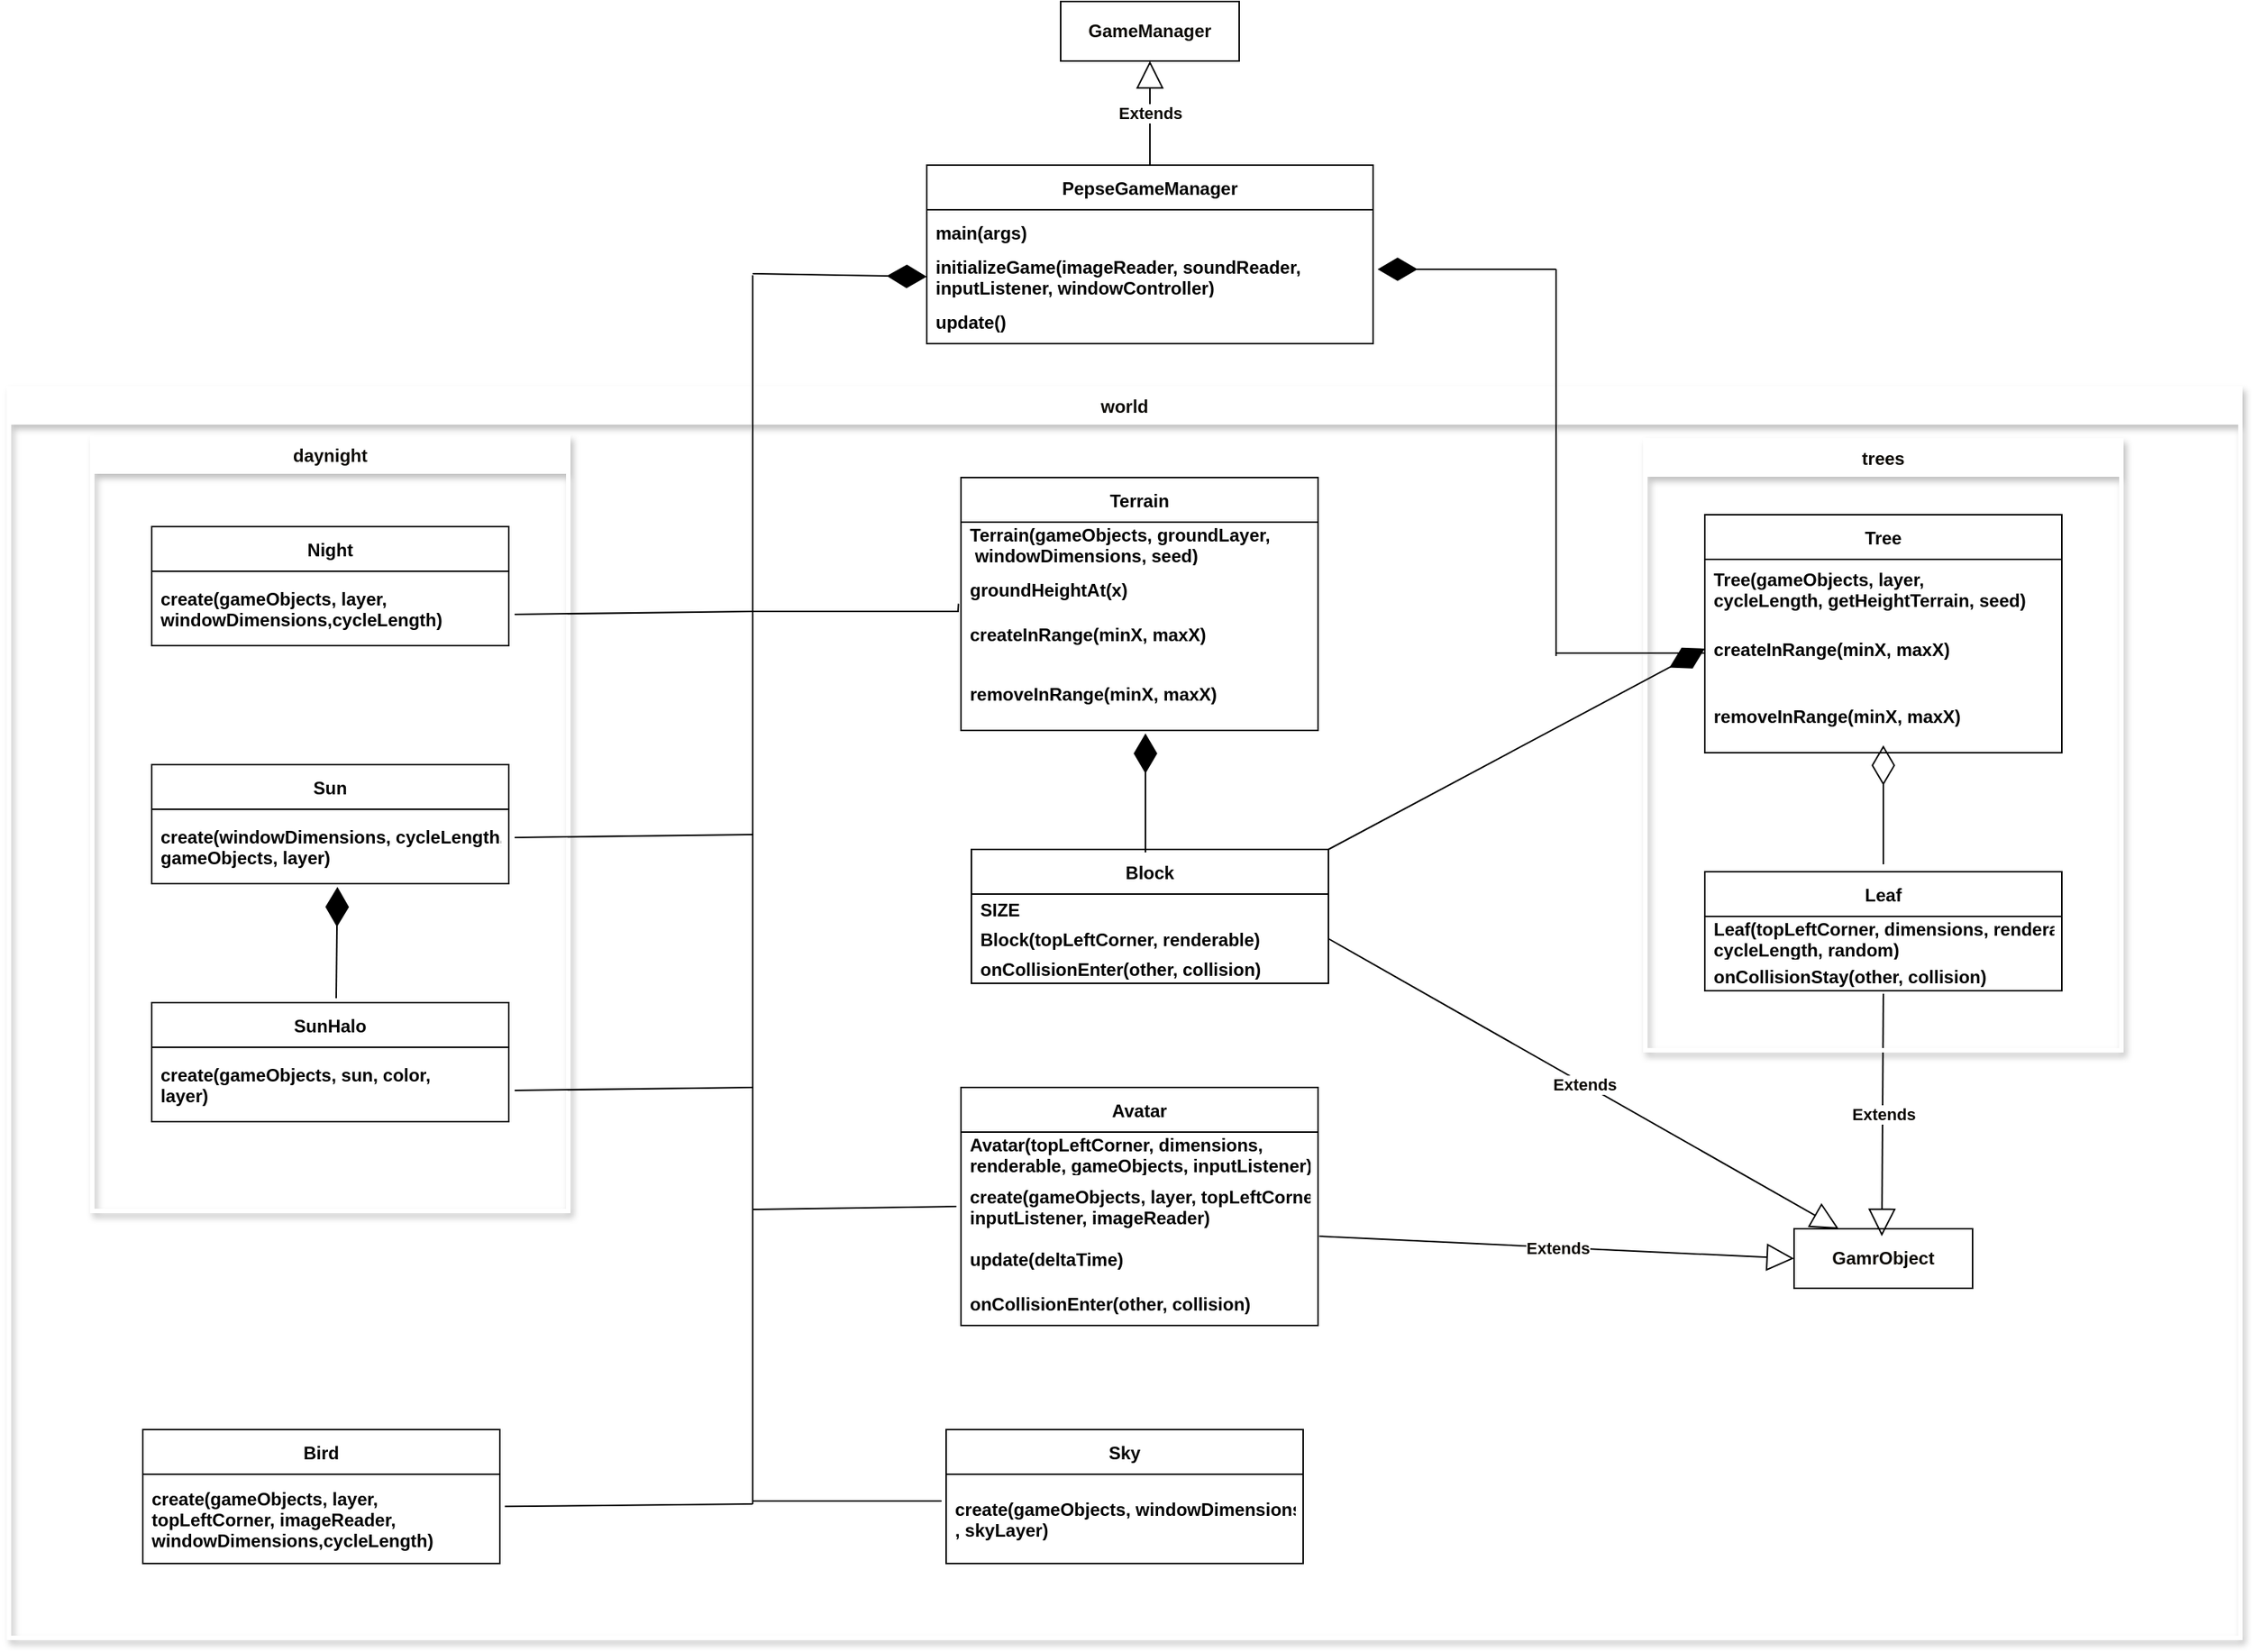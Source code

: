 <mxfile version="16.1.4" type="device"><diagram id="b-ee1KuheMHLY6xVXzew" name="Page-1"><mxGraphModel dx="1093" dy="576" grid="1" gridSize="10" guides="1" tooltips="1" connect="1" arrows="1" fold="1" page="1" pageScale="1" pageWidth="1169" pageHeight="1654" math="0" shadow="0"><root><mxCell id="0"/><mxCell id="1" parent="0"/><mxCell id="-8qX1aJTy5JbBBvmHkSx-2" value="PepseGameManager" style="swimlane;fontStyle=1;childLayout=stackLayout;horizontal=1;startSize=30;horizontalStack=0;resizeParent=1;resizeParentMax=0;resizeLast=0;collapsible=1;marginBottom=0;" parent="1" vertex="1"><mxGeometry x="1007" y="340" width="300" height="120" as="geometry"/></mxCell><mxCell id="-8qX1aJTy5JbBBvmHkSx-3" value="main(args)" style="text;strokeColor=none;fillColor=none;align=left;verticalAlign=middle;spacingLeft=4;spacingRight=4;overflow=hidden;points=[[0,0.5],[1,0.5]];portConstraint=eastwest;rotatable=0;fontStyle=1" parent="-8qX1aJTy5JbBBvmHkSx-2" vertex="1"><mxGeometry y="30" width="300" height="30" as="geometry"/></mxCell><mxCell id="-8qX1aJTy5JbBBvmHkSx-4" value="initializeGame(imageReader, soundReader,&#10;inputListener, windowController)" style="text;strokeColor=none;fillColor=none;align=left;verticalAlign=middle;spacingLeft=4;spacingRight=4;overflow=hidden;points=[[0,0.5],[1,0.5]];portConstraint=eastwest;rotatable=0;fontStyle=1" parent="-8qX1aJTy5JbBBvmHkSx-2" vertex="1"><mxGeometry y="60" width="300" height="30" as="geometry"/></mxCell><mxCell id="-8qX1aJTy5JbBBvmHkSx-5" value="update()" style="text;strokeColor=none;fillColor=none;align=left;verticalAlign=middle;spacingLeft=4;spacingRight=4;overflow=hidden;points=[[0,0.5],[1,0.5]];portConstraint=eastwest;rotatable=0;fontStyle=1" parent="-8qX1aJTy5JbBBvmHkSx-2" vertex="1"><mxGeometry y="90" width="300" height="30" as="geometry"/></mxCell><mxCell id="-8qX1aJTy5JbBBvmHkSx-8" value="&lt;font color=&quot;#0d0a05&quot;&gt;GameManager&lt;/font&gt;" style="rounded=0;whiteSpace=wrap;html=1;fontStyle=1" parent="1" vertex="1"><mxGeometry x="1097" y="230" width="120" height="40" as="geometry"/></mxCell><mxCell id="-8qX1aJTy5JbBBvmHkSx-31" value="Extends" style="endArrow=block;endSize=16;endFill=0;html=1;rounded=0;fontColor=#0D0A05;exitX=0.5;exitY=0;exitDx=0;exitDy=0;entryX=0.5;entryY=1;entryDx=0;entryDy=0;fontStyle=1" parent="1" source="-8qX1aJTy5JbBBvmHkSx-2" target="-8qX1aJTy5JbBBvmHkSx-8" edge="1"><mxGeometry width="160" relative="1" as="geometry"><mxPoint x="1013" y="270" as="sourcePoint"/><mxPoint x="1143" y="280" as="targetPoint"/></mxGeometry></mxCell><mxCell id="-8qX1aJTy5JbBBvmHkSx-37" value="Terrain" style="swimlane;fontStyle=1;childLayout=stackLayout;horizontal=1;startSize=30;horizontalStack=0;resizeParent=1;resizeParentMax=0;resizeLast=0;collapsible=1;marginBottom=0;" parent="1" vertex="1"><mxGeometry x="1030" y="550" width="240" height="170" as="geometry"/></mxCell><mxCell id="-8qX1aJTy5JbBBvmHkSx-38" value="Terrain(gameObjects, groundLayer,&#10; windowDimensions, seed)" style="text;strokeColor=none;fillColor=none;align=left;verticalAlign=middle;spacingLeft=4;spacingRight=4;overflow=hidden;points=[[0,0.5],[1,0.5]];portConstraint=eastwest;rotatable=0;fontStyle=1" parent="-8qX1aJTy5JbBBvmHkSx-37" vertex="1"><mxGeometry y="30" width="240" height="30" as="geometry"/></mxCell><mxCell id="-8qX1aJTy5JbBBvmHkSx-39" value="groundHeightAt(x)" style="text;strokeColor=none;fillColor=none;align=left;verticalAlign=middle;spacingLeft=4;spacingRight=4;overflow=hidden;points=[[0,0.5],[1,0.5]];portConstraint=eastwest;rotatable=0;fontStyle=1" parent="-8qX1aJTy5JbBBvmHkSx-37" vertex="1"><mxGeometry y="60" width="240" height="30" as="geometry"/></mxCell><mxCell id="-8qX1aJTy5JbBBvmHkSx-40" value="createInRange(minX, maxX)" style="text;strokeColor=none;fillColor=none;align=left;verticalAlign=middle;spacingLeft=4;spacingRight=4;overflow=hidden;points=[[0,0.5],[1,0.5]];portConstraint=eastwest;rotatable=0;fontStyle=1" parent="-8qX1aJTy5JbBBvmHkSx-37" vertex="1"><mxGeometry y="90" width="240" height="30" as="geometry"/></mxCell><mxCell id="-8qX1aJTy5JbBBvmHkSx-42" value="removeInRange(minX, maxX)" style="text;strokeColor=none;fillColor=none;align=left;verticalAlign=middle;spacingLeft=4;spacingRight=4;overflow=hidden;points=[[0,0.5],[1,0.5]];portConstraint=eastwest;rotatable=0;fontStyle=1" parent="-8qX1aJTy5JbBBvmHkSx-37" vertex="1"><mxGeometry y="120" width="240" height="50" as="geometry"/></mxCell><mxCell id="-8qX1aJTy5JbBBvmHkSx-48" value="Night" style="swimlane;fontStyle=1;childLayout=stackLayout;horizontal=1;startSize=30;horizontalStack=0;resizeParent=1;resizeParentMax=0;resizeLast=0;collapsible=1;marginBottom=0;" parent="1" vertex="1"><mxGeometry x="486" y="583" width="240" height="80" as="geometry"/></mxCell><mxCell id="-8qX1aJTy5JbBBvmHkSx-49" value="create(gameObjects, layer, &#10;windowDimensions,cycleLength)" style="text;strokeColor=none;fillColor=none;align=left;verticalAlign=middle;spacingLeft=4;spacingRight=4;overflow=hidden;points=[[0,0.5],[1,0.5]];portConstraint=eastwest;rotatable=0;fontStyle=1" parent="-8qX1aJTy5JbBBvmHkSx-48" vertex="1"><mxGeometry y="30" width="240" height="50" as="geometry"/></mxCell><mxCell id="-8qX1aJTy5JbBBvmHkSx-50" value="Sun" style="swimlane;fontStyle=1;childLayout=stackLayout;horizontal=1;startSize=30;horizontalStack=0;resizeParent=1;resizeParentMax=0;resizeLast=0;collapsible=1;marginBottom=0;" parent="1" vertex="1"><mxGeometry x="486" y="743" width="240" height="80" as="geometry"/></mxCell><mxCell id="-8qX1aJTy5JbBBvmHkSx-51" value="create(windowDimensions, cycleLength,&#10; gameObjects, layer)" style="text;strokeColor=none;fillColor=none;align=left;verticalAlign=middle;spacingLeft=4;spacingRight=4;overflow=hidden;points=[[0,0.5],[1,0.5]];portConstraint=eastwest;rotatable=0;fontStyle=1" parent="-8qX1aJTy5JbBBvmHkSx-50" vertex="1"><mxGeometry y="30" width="240" height="50" as="geometry"/></mxCell><mxCell id="-8qX1aJTy5JbBBvmHkSx-52" value="SunHalo" style="swimlane;fontStyle=1;childLayout=stackLayout;horizontal=1;startSize=30;horizontalStack=0;resizeParent=1;resizeParentMax=0;resizeLast=0;collapsible=1;marginBottom=0;" parent="1" vertex="1"><mxGeometry x="486" y="903" width="240" height="80" as="geometry"/></mxCell><mxCell id="-8qX1aJTy5JbBBvmHkSx-53" value="create(gameObjects,  sun, color, &#10;layer)" style="text;strokeColor=none;fillColor=none;align=left;verticalAlign=middle;spacingLeft=4;spacingRight=4;overflow=hidden;points=[[0,0.5],[1,0.5]];portConstraint=eastwest;rotatable=0;fontStyle=1" parent="-8qX1aJTy5JbBBvmHkSx-52" vertex="1"><mxGeometry y="30" width="240" height="50" as="geometry"/></mxCell><mxCell id="-8qX1aJTy5JbBBvmHkSx-54" value="Leaf" style="swimlane;fontStyle=1;childLayout=stackLayout;horizontal=1;startSize=30;horizontalStack=0;resizeParent=1;resizeParentMax=0;resizeLast=0;collapsible=1;marginBottom=0;" parent="1" vertex="1"><mxGeometry x="1530" y="815" width="240" height="80" as="geometry"/></mxCell><mxCell id="-8qX1aJTy5JbBBvmHkSx-55" value="Leaf(topLeftCorner, dimensions, renderable,&#10; cycleLength, random)" style="text;strokeColor=none;fillColor=none;align=left;verticalAlign=middle;spacingLeft=4;spacingRight=4;overflow=hidden;points=[[0,0.5],[1,0.5]];portConstraint=eastwest;rotatable=0;fontStyle=1" parent="-8qX1aJTy5JbBBvmHkSx-54" vertex="1"><mxGeometry y="30" width="240" height="30" as="geometry"/></mxCell><mxCell id="-8qX1aJTy5JbBBvmHkSx-61" value="onCollisionStay(other, collision)" style="text;strokeColor=none;fillColor=none;align=left;verticalAlign=middle;spacingLeft=4;spacingRight=4;overflow=hidden;points=[[0,0.5],[1,0.5]];portConstraint=eastwest;rotatable=0;fontStyle=1" parent="-8qX1aJTy5JbBBvmHkSx-54" vertex="1"><mxGeometry y="60" width="240" height="20" as="geometry"/></mxCell><mxCell id="-8qX1aJTy5JbBBvmHkSx-56" value="Tree" style="swimlane;fontStyle=1;childLayout=stackLayout;horizontal=1;startSize=30;horizontalStack=0;resizeParent=1;resizeParentMax=0;resizeLast=0;collapsible=1;marginBottom=0;" parent="1" vertex="1"><mxGeometry x="1530" y="575" width="240" height="160" as="geometry"/></mxCell><mxCell id="-8qX1aJTy5JbBBvmHkSx-57" value="Tree(gameObjects, layer, &#10;cycleLength, getHeightTerrain, seed)" style="text;strokeColor=none;fillColor=none;align=left;verticalAlign=middle;spacingLeft=4;spacingRight=4;overflow=hidden;points=[[0,0.5],[1,0.5]];portConstraint=eastwest;rotatable=0;fontStyle=1" parent="-8qX1aJTy5JbBBvmHkSx-56" vertex="1"><mxGeometry y="30" width="240" height="40" as="geometry"/></mxCell><mxCell id="-8qX1aJTy5JbBBvmHkSx-59" value="createInRange(minX, maxX)" style="text;strokeColor=none;fillColor=none;align=left;verticalAlign=middle;spacingLeft=4;spacingRight=4;overflow=hidden;points=[[0,0.5],[1,0.5]];portConstraint=eastwest;rotatable=0;fontStyle=1" parent="-8qX1aJTy5JbBBvmHkSx-56" vertex="1"><mxGeometry y="70" width="240" height="40" as="geometry"/></mxCell><mxCell id="-8qX1aJTy5JbBBvmHkSx-60" value="removeInRange(minX, maxX)" style="text;strokeColor=none;fillColor=none;align=left;verticalAlign=middle;spacingLeft=4;spacingRight=4;overflow=hidden;points=[[0,0.5],[1,0.5]];portConstraint=eastwest;rotatable=0;fontStyle=1" parent="-8qX1aJTy5JbBBvmHkSx-56" vertex="1"><mxGeometry y="110" width="240" height="50" as="geometry"/></mxCell><mxCell id="-8qX1aJTy5JbBBvmHkSx-62" value="Avatar" style="swimlane;fontStyle=1;childLayout=stackLayout;horizontal=1;startSize=30;horizontalStack=0;resizeParent=1;resizeParentMax=0;resizeLast=0;collapsible=1;marginBottom=0;" parent="1" vertex="1"><mxGeometry x="1030" y="960" width="240" height="160" as="geometry"/></mxCell><mxCell id="-8qX1aJTy5JbBBvmHkSx-63" value="Avatar(topLeftCorner, dimensions, &#10;renderable, gameObjects, inputListener)" style="text;strokeColor=none;fillColor=none;align=left;verticalAlign=middle;spacingLeft=4;spacingRight=4;overflow=hidden;points=[[0,0.5],[1,0.5]];portConstraint=eastwest;rotatable=0;fontStyle=1" parent="-8qX1aJTy5JbBBvmHkSx-62" vertex="1"><mxGeometry y="30" width="240" height="30" as="geometry"/></mxCell><mxCell id="-8qX1aJTy5JbBBvmHkSx-74" value="Extends" style="endArrow=block;endSize=16;endFill=0;html=1;rounded=0;fontColor=#0D0A05;entryX=0;entryY=0.5;entryDx=0;entryDy=0;fontStyle=1;exitX=0.5;exitY=0;exitDx=0;exitDy=0;" parent="-8qX1aJTy5JbBBvmHkSx-62" target="-8qX1aJTy5JbBBvmHkSx-71" edge="1"><mxGeometry width="160" relative="1" as="geometry"><mxPoint x="240.83" y="100.0" as="sourcePoint"/><mxPoint x="240" y="-60" as="targetPoint"/></mxGeometry></mxCell><mxCell id="-8qX1aJTy5JbBBvmHkSx-64" value="create(gameObjects, layer, topLeftCorner,&#10;inputListener, imageReader)" style="text;strokeColor=none;fillColor=none;align=left;verticalAlign=middle;spacingLeft=4;spacingRight=4;overflow=hidden;points=[[0,0.5],[1,0.5]];portConstraint=eastwest;rotatable=0;fontStyle=1" parent="-8qX1aJTy5JbBBvmHkSx-62" vertex="1"><mxGeometry y="60" width="240" height="40" as="geometry"/></mxCell><mxCell id="-8qX1aJTy5JbBBvmHkSx-65" value="update(deltaTime)" style="text;strokeColor=none;fillColor=none;align=left;verticalAlign=middle;spacingLeft=4;spacingRight=4;overflow=hidden;points=[[0,0.5],[1,0.5]];portConstraint=eastwest;rotatable=0;fontStyle=1" parent="-8qX1aJTy5JbBBvmHkSx-62" vertex="1"><mxGeometry y="100" width="240" height="30" as="geometry"/></mxCell><mxCell id="-8qX1aJTy5JbBBvmHkSx-66" value="onCollisionEnter(other, collision)" style="text;strokeColor=none;fillColor=none;align=left;verticalAlign=middle;spacingLeft=4;spacingRight=4;overflow=hidden;points=[[0,0.5],[1,0.5]];portConstraint=eastwest;rotatable=0;fontStyle=1" parent="-8qX1aJTy5JbBBvmHkSx-62" vertex="1"><mxGeometry y="130" width="240" height="30" as="geometry"/></mxCell><mxCell id="-8qX1aJTy5JbBBvmHkSx-71" value="&lt;font color=&quot;#0d0a05&quot;&gt;GamrObject&lt;/font&gt;" style="rounded=0;whiteSpace=wrap;html=1;fontStyle=1" parent="1" vertex="1"><mxGeometry x="1590" y="1055" width="120" height="40" as="geometry"/></mxCell><mxCell id="-8qX1aJTy5JbBBvmHkSx-72" value="Extends" style="endArrow=block;endSize=16;endFill=0;html=1;rounded=0;fontColor=#0D0A05;fontStyle=1;exitX=0.5;exitY=0;exitDx=0;exitDy=0;" parent="1" edge="1"><mxGeometry width="160" relative="1" as="geometry"><mxPoint x="1650" y="897" as="sourcePoint"/><mxPoint x="1649" y="1060" as="targetPoint"/></mxGeometry></mxCell><mxCell id="-8qX1aJTy5JbBBvmHkSx-75" value="Extends" style="endArrow=block;endSize=16;endFill=0;html=1;rounded=0;fontColor=#0D0A05;fontStyle=1;exitX=1;exitY=0.5;exitDx=0;exitDy=0;entryX=0.25;entryY=0;entryDx=0;entryDy=0;" parent="1" source="-8qX1aJTy5JbBBvmHkSx-69" target="-8qX1aJTy5JbBBvmHkSx-71" edge="1"><mxGeometry width="160" relative="1" as="geometry"><mxPoint x="1340" y="1090.0" as="sourcePoint"/><mxPoint x="1650" y="1090" as="targetPoint"/></mxGeometry></mxCell><mxCell id="-8qX1aJTy5JbBBvmHkSx-95" value="daynight" style="swimlane;fontColor=#0D0A05;strokeColor=#FFFFFF;strokeWidth=3;fillColor=default;rounded=0;shadow=1;fontStyle=1" parent="1" vertex="1"><mxGeometry x="446" y="523" width="320" height="520" as="geometry"/></mxCell><mxCell id="-8qX1aJTy5JbBBvmHkSx-96" value="trees" style="swimlane;fontColor=#0D0A05;strokeColor=#FFFFFF;strokeWidth=3;fillColor=default;rounded=0;shadow=1;fontStyle=1" parent="1" vertex="1"><mxGeometry x="1490" y="525" width="320" height="410" as="geometry"/></mxCell><mxCell id="-8qX1aJTy5JbBBvmHkSx-99" value="world" style="swimlane;fontColor=#0D0A05;strokeColor=#FFFFFF;strokeWidth=3;fillColor=default;rounded=0;shadow=1;startSize=23;fontStyle=1" parent="1" vertex="1"><mxGeometry x="390" y="490" width="1500" height="840" as="geometry"/></mxCell><mxCell id="-8qX1aJTy5JbBBvmHkSx-105" value="" style="endArrow=none;html=1;rounded=0;fontColor=#0D0A05;fontStyle=1" parent="-8qX1aJTy5JbBBvmHkSx-99" edge="1"><mxGeometry width="50" height="50" relative="1" as="geometry"><mxPoint x="1040" y="180" as="sourcePoint"/><mxPoint x="1040" y="-80" as="targetPoint"/></mxGeometry></mxCell><mxCell id="-8qX1aJTy5JbBBvmHkSx-114" value="" style="endArrow=diamondThin;endFill=0;endSize=24;html=1;rounded=0;fontColor=#0D0A05;fontStyle=1" parent="-8qX1aJTy5JbBBvmHkSx-99" edge="1"><mxGeometry width="160" relative="1" as="geometry"><mxPoint x="1260" y="320" as="sourcePoint"/><mxPoint x="1260" y="240" as="targetPoint"/></mxGeometry></mxCell><mxCell id="-8qX1aJTy5JbBBvmHkSx-117" value="" style="endArrow=none;html=1;rounded=0;fontColor=#0D0A05;fontStyle=1" parent="-8qX1aJTy5JbBBvmHkSx-99" edge="1"><mxGeometry width="50" height="50" relative="1" as="geometry"><mxPoint x="1040" y="178" as="sourcePoint"/><mxPoint x="1140" y="178" as="targetPoint"/></mxGeometry></mxCell><mxCell id="-8qX1aJTy5JbBBvmHkSx-118" value="" style="endArrow=none;html=1;rounded=0;fontColor=#0D0A05;entryX=-0.007;entryY=-0.173;entryDx=0;entryDy=0;entryPerimeter=0;fontStyle=1" parent="-8qX1aJTy5JbBBvmHkSx-99" target="-8qX1aJTy5JbBBvmHkSx-40" edge="1"><mxGeometry width="50" height="50" relative="1" as="geometry"><mxPoint x="500" y="150" as="sourcePoint"/><mxPoint x="600" y="150" as="targetPoint"/><Array as="points"><mxPoint x="638" y="150"/></Array></mxGeometry></mxCell><mxCell id="-8qX1aJTy5JbBBvmHkSx-119" value="" style="endArrow=none;html=1;rounded=0;fontColor=#0D0A05;entryX=-0.013;entryY=0.3;entryDx=0;entryDy=0;entryPerimeter=0;fontStyle=1" parent="-8qX1aJTy5JbBBvmHkSx-99" target="-8qX1aJTy5JbBBvmHkSx-33" edge="1"><mxGeometry width="50" height="50" relative="1" as="geometry"><mxPoint x="500" y="748" as="sourcePoint"/><mxPoint x="600" y="350" as="targetPoint"/></mxGeometry></mxCell><mxCell id="-8qX1aJTy5JbBBvmHkSx-120" value="" style="endArrow=none;html=1;rounded=0;fontColor=#0D0A05;entryX=-0.013;entryY=0.3;entryDx=0;entryDy=0;entryPerimeter=0;fontStyle=1" parent="-8qX1aJTy5JbBBvmHkSx-99" edge="1"><mxGeometry width="50" height="50" relative="1" as="geometry"><mxPoint x="500" y="552" as="sourcePoint"/><mxPoint x="636.88" y="550" as="targetPoint"/></mxGeometry></mxCell><mxCell id="-8qX1aJTy5JbBBvmHkSx-121" value="" style="endArrow=none;html=1;rounded=0;fontColor=#0D0A05;fontStyle=1" parent="-8qX1aJTy5JbBBvmHkSx-99" edge="1"><mxGeometry width="50" height="50" relative="1" as="geometry"><mxPoint x="340" y="472" as="sourcePoint"/><mxPoint x="500" y="470" as="targetPoint"/></mxGeometry></mxCell><mxCell id="-8qX1aJTy5JbBBvmHkSx-122" value="" style="endArrow=none;html=1;rounded=0;fontColor=#0D0A05;fontStyle=1" parent="-8qX1aJTy5JbBBvmHkSx-99" edge="1"><mxGeometry width="50" height="50" relative="1" as="geometry"><mxPoint x="340" y="302" as="sourcePoint"/><mxPoint x="500" y="300" as="targetPoint"/></mxGeometry></mxCell><mxCell id="-8qX1aJTy5JbBBvmHkSx-123" value="" style="endArrow=none;html=1;rounded=0;fontColor=#0D0A05;fontStyle=1" parent="-8qX1aJTy5JbBBvmHkSx-99" edge="1"><mxGeometry width="50" height="50" relative="1" as="geometry"><mxPoint x="340" y="152" as="sourcePoint"/><mxPoint x="500" y="150" as="targetPoint"/></mxGeometry></mxCell><mxCell id="-8qX1aJTy5JbBBvmHkSx-126" value="" style="endArrow=diamondThin;endFill=1;endSize=24;html=1;rounded=0;fontColor=#0D0A05;entryX=0.52;entryY=1.044;entryDx=0;entryDy=0;entryPerimeter=0;fontStyle=1" parent="-8qX1aJTy5JbBBvmHkSx-99" target="-8qX1aJTy5JbBBvmHkSx-51" edge="1"><mxGeometry width="160" relative="1" as="geometry"><mxPoint x="220" y="410" as="sourcePoint"/><mxPoint x="380" y="410" as="targetPoint"/></mxGeometry></mxCell><mxCell id="-8qX1aJTy5JbBBvmHkSx-67" value="Block" style="swimlane;fontStyle=1;childLayout=stackLayout;horizontal=1;startSize=30;horizontalStack=0;resizeParent=1;resizeParentMax=0;resizeLast=0;collapsible=1;marginBottom=0;" parent="-8qX1aJTy5JbBBvmHkSx-99" vertex="1"><mxGeometry x="647" y="310" width="240" height="90" as="geometry"/></mxCell><mxCell id="-8qX1aJTy5JbBBvmHkSx-68" value="SIZE" style="text;strokeColor=none;fillColor=none;align=left;verticalAlign=middle;spacingLeft=4;spacingRight=4;overflow=hidden;points=[[0,0.5],[1,0.5]];portConstraint=eastwest;rotatable=0;fontStyle=1" parent="-8qX1aJTy5JbBBvmHkSx-67" vertex="1"><mxGeometry y="30" width="240" height="20" as="geometry"/></mxCell><mxCell id="-8qX1aJTy5JbBBvmHkSx-69" value="Block(topLeftCorner, renderable)" style="text;strokeColor=none;fillColor=none;align=left;verticalAlign=middle;spacingLeft=4;spacingRight=4;overflow=hidden;points=[[0,0.5],[1,0.5]];portConstraint=eastwest;rotatable=0;fontStyle=1" parent="-8qX1aJTy5JbBBvmHkSx-67" vertex="1"><mxGeometry y="50" width="240" height="20" as="geometry"/></mxCell><mxCell id="-8qX1aJTy5JbBBvmHkSx-70" value="onCollisionEnter(other, collision)" style="text;strokeColor=none;fillColor=none;align=left;verticalAlign=middle;spacingLeft=4;spacingRight=4;overflow=hidden;points=[[0,0.5],[1,0.5]];portConstraint=eastwest;rotatable=0;fontStyle=1" parent="-8qX1aJTy5JbBBvmHkSx-67" vertex="1"><mxGeometry y="70" width="240" height="20" as="geometry"/></mxCell><mxCell id="-8qX1aJTy5JbBBvmHkSx-32" value="Sky" style="swimlane;fontStyle=1;childLayout=stackLayout;horizontal=1;startSize=30;horizontalStack=0;resizeParent=1;resizeParentMax=0;resizeLast=0;collapsible=1;marginBottom=0;" parent="-8qX1aJTy5JbBBvmHkSx-99" vertex="1"><mxGeometry x="630" y="700" width="240" height="90" as="geometry"/></mxCell><mxCell id="-8qX1aJTy5JbBBvmHkSx-33" value="create(gameObjects, windowDimensions&#10;, skyLayer)" style="text;strokeColor=none;fillColor=none;align=left;verticalAlign=middle;spacingLeft=4;spacingRight=4;overflow=hidden;points=[[0,0.5],[1,0.5]];portConstraint=eastwest;rotatable=0;fontStyle=1" parent="-8qX1aJTy5JbBBvmHkSx-32" vertex="1"><mxGeometry y="30" width="240" height="60" as="geometry"/></mxCell><mxCell id="isBqHpwG2V3IrK0ppwX1-1" value="Bird" style="swimlane;fontStyle=1;childLayout=stackLayout;horizontal=1;startSize=30;horizontalStack=0;resizeParent=1;resizeParentMax=0;resizeLast=0;collapsible=1;marginBottom=0;" vertex="1" parent="-8qX1aJTy5JbBBvmHkSx-99"><mxGeometry x="90" y="700" width="240" height="90" as="geometry"/></mxCell><mxCell id="isBqHpwG2V3IrK0ppwX1-2" value="create(gameObjects,  layer, &#10;topLeftCorner, imageReader, &#10;windowDimensions,cycleLength)" style="text;strokeColor=none;fillColor=none;align=left;verticalAlign=middle;spacingLeft=4;spacingRight=4;overflow=hidden;points=[[0,0.5],[1,0.5]];portConstraint=eastwest;rotatable=0;fontStyle=1" vertex="1" parent="isBqHpwG2V3IrK0ppwX1-1"><mxGeometry y="30" width="240" height="60" as="geometry"/></mxCell><mxCell id="isBqHpwG2V3IrK0ppwX1-3" value="" style="endArrow=none;html=1;rounded=0;fontColor=#0D0A05;fontStyle=1;exitX=1.014;exitY=0.361;exitDx=0;exitDy=0;exitPerimeter=0;" edge="1" parent="-8qX1aJTy5JbBBvmHkSx-99" source="isBqHpwG2V3IrK0ppwX1-2"><mxGeometry width="50" height="50" relative="1" as="geometry"><mxPoint x="360" y="750" as="sourcePoint"/><mxPoint x="500" y="750" as="targetPoint"/></mxGeometry></mxCell><mxCell id="-8qX1aJTy5JbBBvmHkSx-103" value="" style="endArrow=none;html=1;rounded=0;fontColor=#0D0A05;fontStyle=1" parent="1" edge="1"><mxGeometry width="50" height="50" relative="1" as="geometry"><mxPoint x="890" y="1240" as="sourcePoint"/><mxPoint x="890" y="414" as="targetPoint"/></mxGeometry></mxCell><mxCell id="-8qX1aJTy5JbBBvmHkSx-115" value="" style="endArrow=diamondThin;endFill=1;endSize=24;html=1;rounded=0;fontColor=#0D0A05;entryX=0;entryY=0.5;entryDx=0;entryDy=0;fontStyle=1" parent="1" target="-8qX1aJTy5JbBBvmHkSx-4" edge="1"><mxGeometry width="160" relative="1" as="geometry"><mxPoint x="890" y="413" as="sourcePoint"/><mxPoint x="1050" y="413" as="targetPoint"/></mxGeometry></mxCell><mxCell id="-8qX1aJTy5JbBBvmHkSx-116" value="" style="endArrow=diamondThin;endFill=1;endSize=24;html=1;rounded=0;fontColor=#0D0A05;fontStyle=1" parent="1" edge="1"><mxGeometry width="160" relative="1" as="geometry"><mxPoint x="1430" y="410" as="sourcePoint"/><mxPoint x="1310" y="410" as="targetPoint"/></mxGeometry></mxCell><mxCell id="-8qX1aJTy5JbBBvmHkSx-129" value="" style="endArrow=diamondThin;endFill=1;endSize=24;html=1;rounded=0;fontColor=#0D0A05;fontStyle=1" parent="1" edge="1"><mxGeometry width="160" relative="1" as="geometry"><mxPoint x="1154" y="802" as="sourcePoint"/><mxPoint x="1154" y="722" as="targetPoint"/><Array as="points"><mxPoint x="1154" y="782"/></Array></mxGeometry></mxCell><mxCell id="p_lac9vaOSm4s_SpNaTX-1" value="" style="endArrow=diamondThin;endFill=1;endSize=24;html=1;rounded=0;fontColor=#0D0A05;fontStyle=1;exitX=1;exitY=0;exitDx=0;exitDy=0;entryX=0;entryY=0.5;entryDx=0;entryDy=0;" parent="1" source="-8qX1aJTy5JbBBvmHkSx-67" target="-8qX1aJTy5JbBBvmHkSx-59" edge="1"><mxGeometry width="160" relative="1" as="geometry"><mxPoint x="1300" y="780" as="sourcePoint"/><mxPoint x="1300" y="700" as="targetPoint"/><Array as="points"/></mxGeometry></mxCell></root></mxGraphModel></diagram></mxfile>